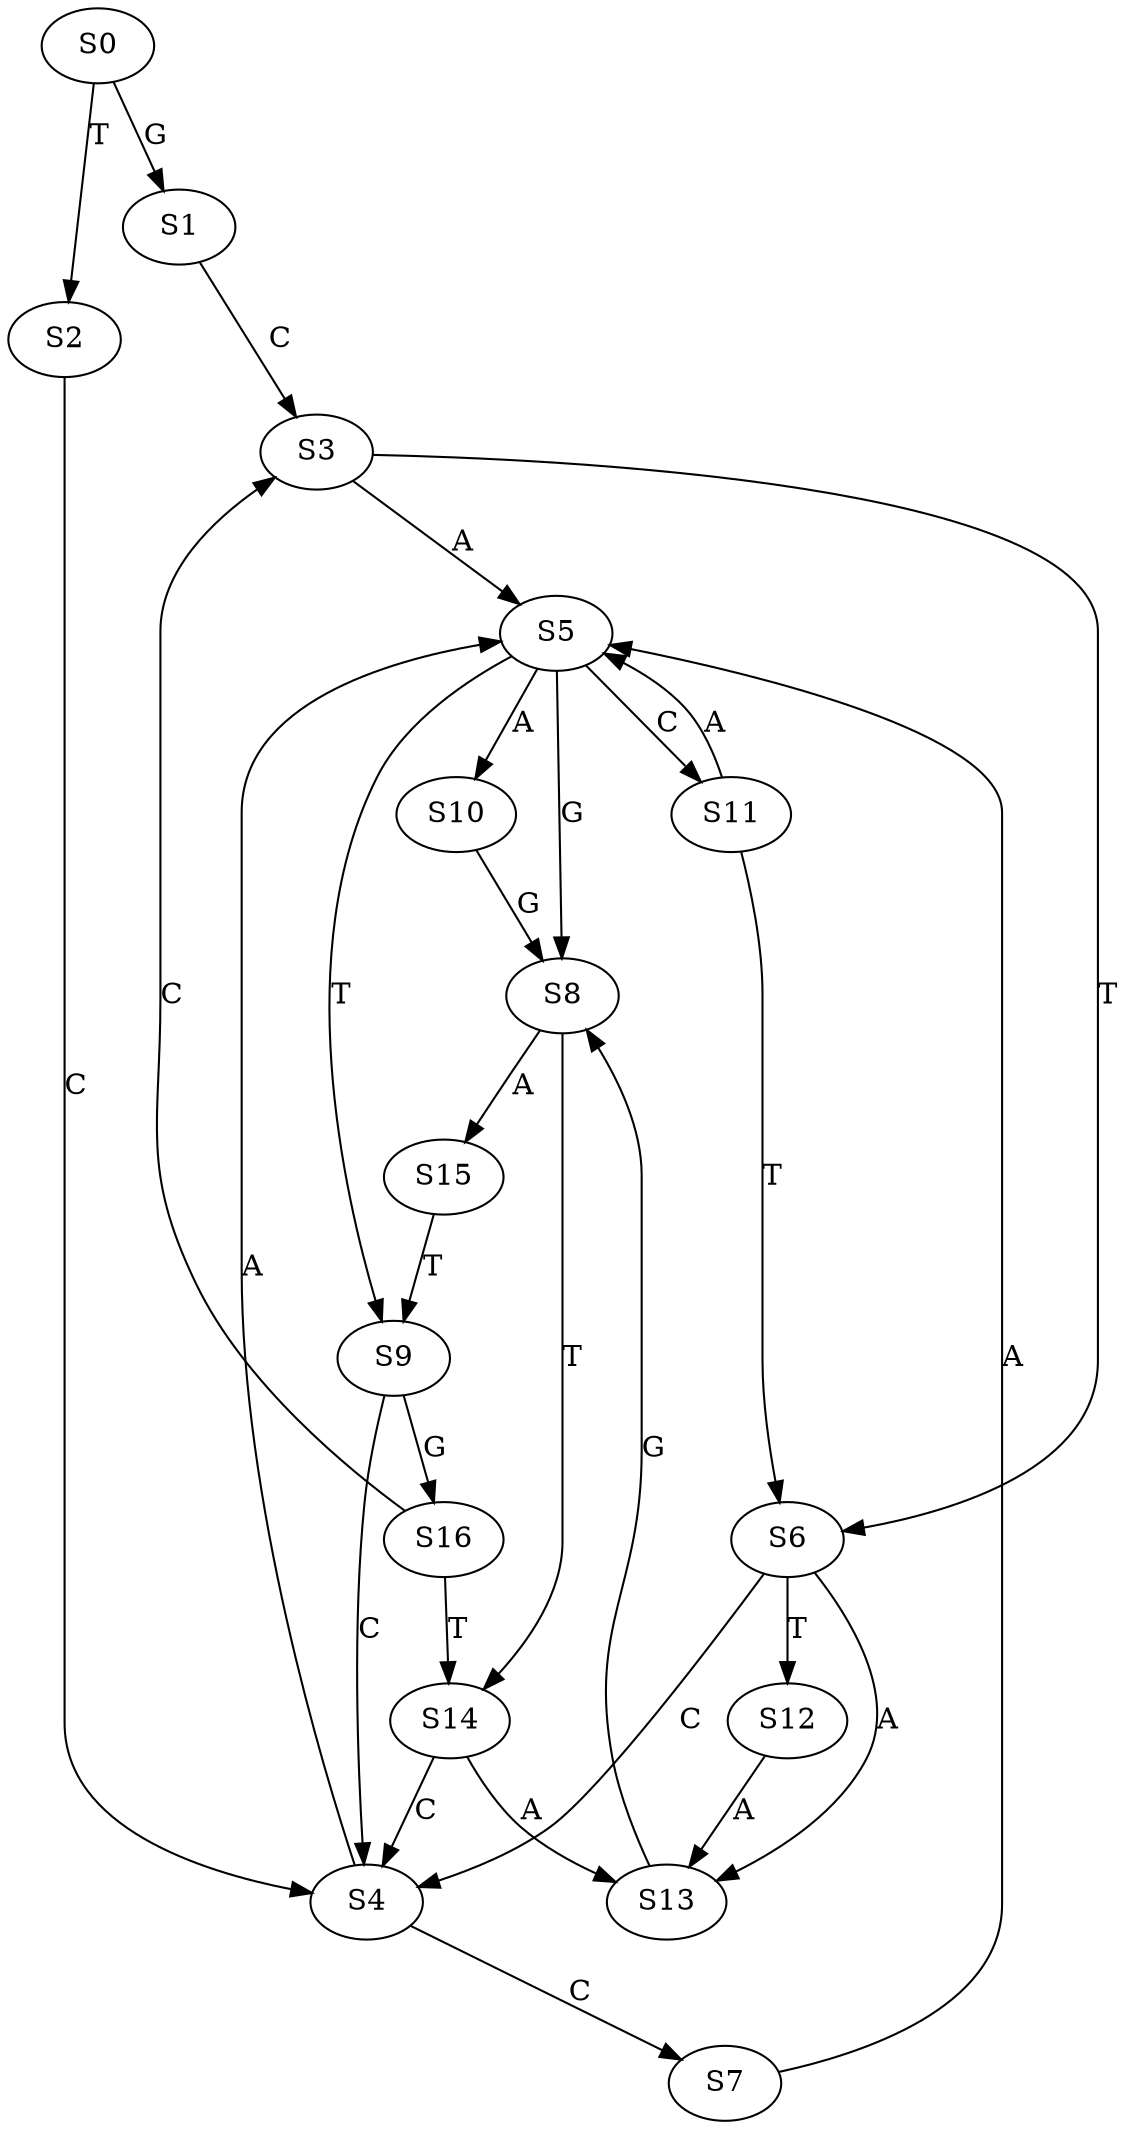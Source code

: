 strict digraph  {
	S0 -> S1 [ label = G ];
	S0 -> S2 [ label = T ];
	S1 -> S3 [ label = C ];
	S2 -> S4 [ label = C ];
	S3 -> S5 [ label = A ];
	S3 -> S6 [ label = T ];
	S4 -> S5 [ label = A ];
	S4 -> S7 [ label = C ];
	S5 -> S8 [ label = G ];
	S5 -> S9 [ label = T ];
	S5 -> S10 [ label = A ];
	S5 -> S11 [ label = C ];
	S6 -> S12 [ label = T ];
	S6 -> S4 [ label = C ];
	S6 -> S13 [ label = A ];
	S7 -> S5 [ label = A ];
	S8 -> S14 [ label = T ];
	S8 -> S15 [ label = A ];
	S9 -> S16 [ label = G ];
	S9 -> S4 [ label = C ];
	S10 -> S8 [ label = G ];
	S11 -> S6 [ label = T ];
	S11 -> S5 [ label = A ];
	S12 -> S13 [ label = A ];
	S13 -> S8 [ label = G ];
	S14 -> S4 [ label = C ];
	S14 -> S13 [ label = A ];
	S15 -> S9 [ label = T ];
	S16 -> S3 [ label = C ];
	S16 -> S14 [ label = T ];
}

